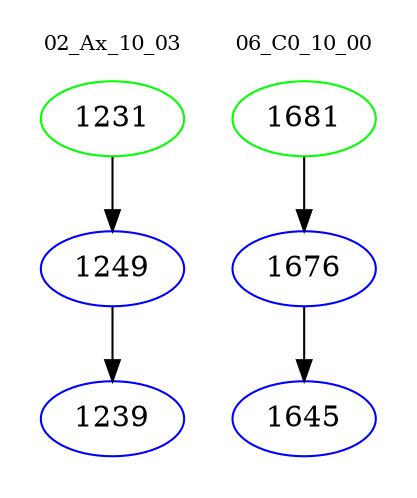 digraph{
subgraph cluster_0 {
color = white
label = "02_Ax_10_03";
fontsize=10;
T0_1231 [label="1231", color="green"]
T0_1231 -> T0_1249 [color="black"]
T0_1249 [label="1249", color="blue"]
T0_1249 -> T0_1239 [color="black"]
T0_1239 [label="1239", color="blue"]
}
subgraph cluster_1 {
color = white
label = "06_C0_10_00";
fontsize=10;
T1_1681 [label="1681", color="green"]
T1_1681 -> T1_1676 [color="black"]
T1_1676 [label="1676", color="blue"]
T1_1676 -> T1_1645 [color="black"]
T1_1645 [label="1645", color="blue"]
}
}

